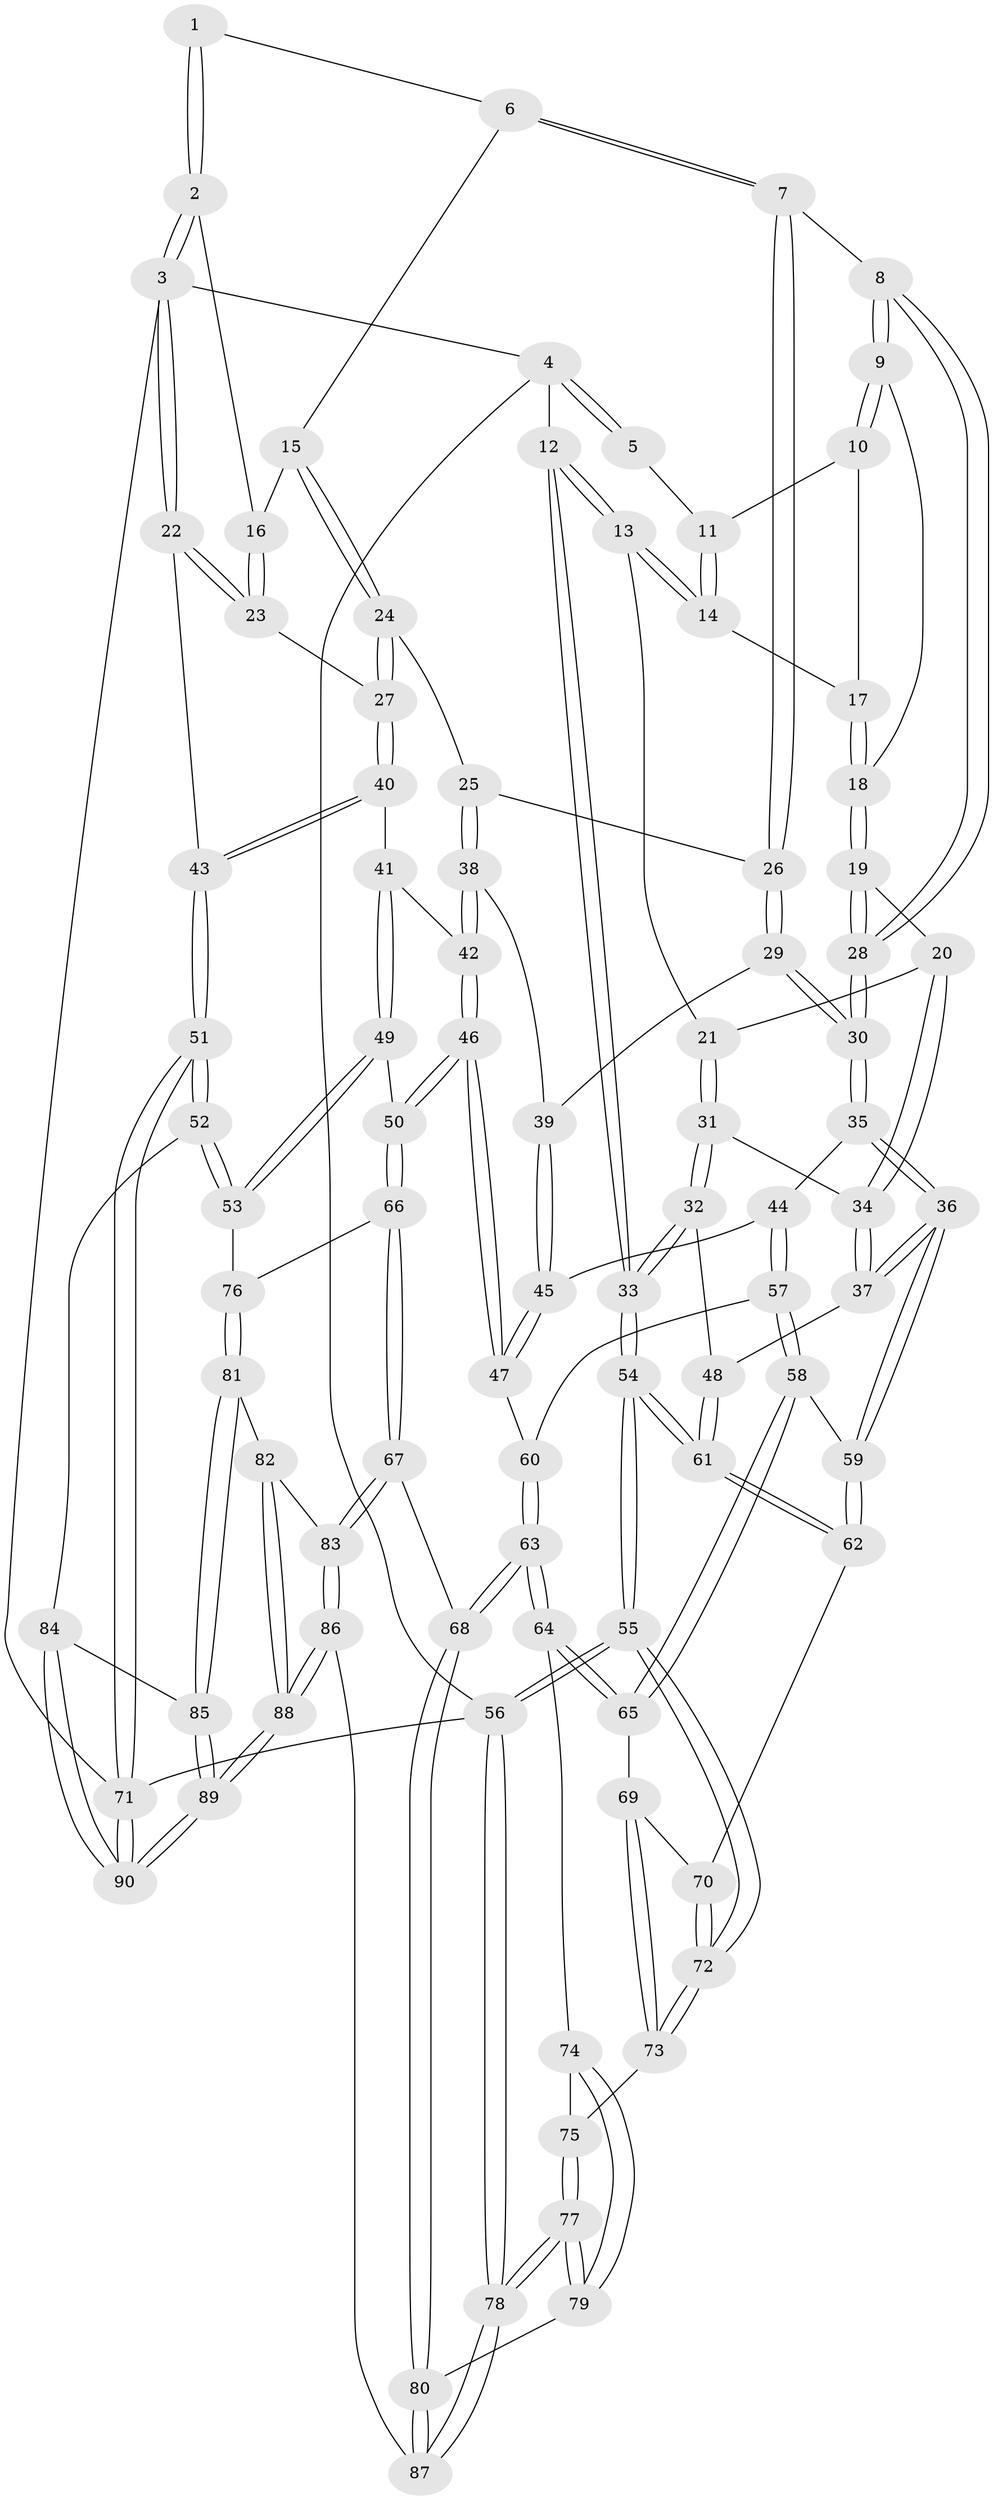 // coarse degree distribution, {2: 0.13846153846153847, 4: 0.12307692307692308, 5: 0.046153846153846156, 3: 0.6923076923076923}
// Generated by graph-tools (version 1.1) at 2025/54/03/04/25 22:54:49]
// undirected, 90 vertices, 222 edges
graph export_dot {
  node [color=gray90,style=filled];
  1 [pos="+0.4911143817391891+0"];
  2 [pos="+1+0"];
  3 [pos="+1+0"];
  4 [pos="+0+0"];
  5 [pos="+0.3531735706567816+0"];
  6 [pos="+0.5098977424563554+0"];
  7 [pos="+0.5228527598402387+0.2226126200709542"];
  8 [pos="+0.42431223644275273+0.24946194742848316"];
  9 [pos="+0.3784772976598478+0.22954351099639914"];
  10 [pos="+0.33859742993148345+0.17178447494099916"];
  11 [pos="+0.3072473781268782+0.07571716387139173"];
  12 [pos="+0+0"];
  13 [pos="+0+0.09211865421264771"];
  14 [pos="+0.19795648360509013+0.2009447541572848"];
  15 [pos="+0.8132576488840996+0.17596128638301275"];
  16 [pos="+1+0"];
  17 [pos="+0.19890517789012002+0.20209347228083743"];
  18 [pos="+0.23068334035491864+0.2545294827031896"];
  19 [pos="+0.22853239947547657+0.3347281398812558"];
  20 [pos="+0.15654359872045254+0.36534352057363767"];
  21 [pos="+0.08805876723694775+0.3398792300304761"];
  22 [pos="+1+0.3280002917246845"];
  23 [pos="+0.9608620748887445+0.2912524511891348"];
  24 [pos="+0.7801920729352847+0.2698223371675341"];
  25 [pos="+0.6449401557383416+0.28973782145300336"];
  26 [pos="+0.5780333298030024+0.2730845398365172"];
  27 [pos="+0.8224464365950032+0.32141321158104663"];
  28 [pos="+0.3259931168370936+0.4068027411855144"];
  29 [pos="+0.5218512617316358+0.38231927541151645"];
  30 [pos="+0.33418131494332+0.43873558464546286"];
  31 [pos="+0.007195525162063584+0.48840634743690997"];
  32 [pos="+0+0.5085507057048796"];
  33 [pos="+0+0.5397714908434116"];
  34 [pos="+0.15128390373891343+0.4616214868497275"];
  35 [pos="+0.33135507032467+0.4943237080823025"];
  36 [pos="+0.26131038947474655+0.5457451071968701"];
  37 [pos="+0.22763875220555652+0.5394643898665396"];
  38 [pos="+0.644401525545788+0.47117727667837145"];
  39 [pos="+0.5200110525391253+0.4846391806159191"];
  40 [pos="+0.8416129683620645+0.37581699650779454"];
  41 [pos="+0.8162988457732774+0.4994120201925683"];
  42 [pos="+0.6774754219280837+0.5265419261442728"];
  43 [pos="+1+0.5012453885220591"];
  44 [pos="+0.4198106339625599+0.5411137610718946"];
  45 [pos="+0.49285628777281487+0.5328459042392316"];
  46 [pos="+0.6192399379080504+0.6334476974563407"];
  47 [pos="+0.5617427626577632+0.595955848015439"];
  48 [pos="+0.11782804039279317+0.5894333225634815"];
  49 [pos="+0.8599788928167227+0.5850340373426255"];
  50 [pos="+0.6388632275800774+0.7098551375191541"];
  51 [pos="+1+0.7175810585437756"];
  52 [pos="+1+0.723998581163518"];
  53 [pos="+1+0.7084532186165884"];
  54 [pos="+0+1"];
  55 [pos="+0+1"];
  56 [pos="+0+1"];
  57 [pos="+0.42000173195762913+0.6019091053622819"];
  58 [pos="+0.38653703054626704+0.6981258581774777"];
  59 [pos="+0.2632871799985303+0.6048326863804981"];
  60 [pos="+0.47250372121786105+0.6535059113949767"];
  61 [pos="+0.09772162421232755+0.7445879515112526"];
  62 [pos="+0.22462470347646185+0.7122246970719335"];
  63 [pos="+0.4976531554035445+0.7993524977969722"];
  64 [pos="+0.46940868101938327+0.7963633615719313"];
  65 [pos="+0.39394601775776406+0.7356889452671841"];
  66 [pos="+0.6333502723642412+0.760774575542338"];
  67 [pos="+0.6058822463530273+0.7858956757493863"];
  68 [pos="+0.5484494131818686+0.8134735191622301"];
  69 [pos="+0.2790306057302839+0.7557287263243974"];
  70 [pos="+0.2275734001963989+0.7148554470228041"];
  71 [pos="+1+1"];
  72 [pos="+0.20716111232230233+0.8961166991908811"];
  73 [pos="+0.27844462603004755+0.8473337246648314"];
  74 [pos="+0.39514890719713097+0.8520159390363586"];
  75 [pos="+0.33206224239266874+0.8657861902830913"];
  76 [pos="+0.7288117124164187+0.7879309339263172"];
  77 [pos="+0.31704253409929506+1"];
  78 [pos="+0.21837826538122088+1"];
  79 [pos="+0.3869184867920115+0.9867833370170993"];
  80 [pos="+0.5350184570002808+0.9106325318419624"];
  81 [pos="+0.8024534294159869+0.9150888137557884"];
  82 [pos="+0.7732424326633557+0.9362682727793211"];
  83 [pos="+0.6884837809007973+0.9388233179206313"];
  84 [pos="+0.8983273844752753+0.910412428028191"];
  85 [pos="+0.8603851717818722+0.9330285398828422"];
  86 [pos="+0.6308749661203616+1"];
  87 [pos="+0.6140899838809105+1"];
  88 [pos="+0.6581419159717025+1"];
  89 [pos="+0.8299100493870171+1"];
  90 [pos="+1+1"];
  1 -- 2;
  1 -- 2;
  1 -- 6;
  2 -- 3;
  2 -- 3;
  2 -- 16;
  3 -- 4;
  3 -- 22;
  3 -- 22;
  3 -- 71;
  4 -- 5;
  4 -- 5;
  4 -- 12;
  4 -- 56;
  5 -- 11;
  6 -- 7;
  6 -- 7;
  6 -- 15;
  7 -- 8;
  7 -- 26;
  7 -- 26;
  8 -- 9;
  8 -- 9;
  8 -- 28;
  8 -- 28;
  9 -- 10;
  9 -- 10;
  9 -- 18;
  10 -- 11;
  10 -- 17;
  11 -- 14;
  11 -- 14;
  12 -- 13;
  12 -- 13;
  12 -- 33;
  12 -- 33;
  13 -- 14;
  13 -- 14;
  13 -- 21;
  14 -- 17;
  15 -- 16;
  15 -- 24;
  15 -- 24;
  16 -- 23;
  16 -- 23;
  17 -- 18;
  17 -- 18;
  18 -- 19;
  18 -- 19;
  19 -- 20;
  19 -- 28;
  19 -- 28;
  20 -- 21;
  20 -- 34;
  20 -- 34;
  21 -- 31;
  21 -- 31;
  22 -- 23;
  22 -- 23;
  22 -- 43;
  23 -- 27;
  24 -- 25;
  24 -- 27;
  24 -- 27;
  25 -- 26;
  25 -- 38;
  25 -- 38;
  26 -- 29;
  26 -- 29;
  27 -- 40;
  27 -- 40;
  28 -- 30;
  28 -- 30;
  29 -- 30;
  29 -- 30;
  29 -- 39;
  30 -- 35;
  30 -- 35;
  31 -- 32;
  31 -- 32;
  31 -- 34;
  32 -- 33;
  32 -- 33;
  32 -- 48;
  33 -- 54;
  33 -- 54;
  34 -- 37;
  34 -- 37;
  35 -- 36;
  35 -- 36;
  35 -- 44;
  36 -- 37;
  36 -- 37;
  36 -- 59;
  36 -- 59;
  37 -- 48;
  38 -- 39;
  38 -- 42;
  38 -- 42;
  39 -- 45;
  39 -- 45;
  40 -- 41;
  40 -- 43;
  40 -- 43;
  41 -- 42;
  41 -- 49;
  41 -- 49;
  42 -- 46;
  42 -- 46;
  43 -- 51;
  43 -- 51;
  44 -- 45;
  44 -- 57;
  44 -- 57;
  45 -- 47;
  45 -- 47;
  46 -- 47;
  46 -- 47;
  46 -- 50;
  46 -- 50;
  47 -- 60;
  48 -- 61;
  48 -- 61;
  49 -- 50;
  49 -- 53;
  49 -- 53;
  50 -- 66;
  50 -- 66;
  51 -- 52;
  51 -- 52;
  51 -- 71;
  51 -- 71;
  52 -- 53;
  52 -- 53;
  52 -- 84;
  53 -- 76;
  54 -- 55;
  54 -- 55;
  54 -- 61;
  54 -- 61;
  55 -- 56;
  55 -- 56;
  55 -- 72;
  55 -- 72;
  56 -- 78;
  56 -- 78;
  56 -- 71;
  57 -- 58;
  57 -- 58;
  57 -- 60;
  58 -- 59;
  58 -- 65;
  58 -- 65;
  59 -- 62;
  59 -- 62;
  60 -- 63;
  60 -- 63;
  61 -- 62;
  61 -- 62;
  62 -- 70;
  63 -- 64;
  63 -- 64;
  63 -- 68;
  63 -- 68;
  64 -- 65;
  64 -- 65;
  64 -- 74;
  65 -- 69;
  66 -- 67;
  66 -- 67;
  66 -- 76;
  67 -- 68;
  67 -- 83;
  67 -- 83;
  68 -- 80;
  68 -- 80;
  69 -- 70;
  69 -- 73;
  69 -- 73;
  70 -- 72;
  70 -- 72;
  71 -- 90;
  71 -- 90;
  72 -- 73;
  72 -- 73;
  73 -- 75;
  74 -- 75;
  74 -- 79;
  74 -- 79;
  75 -- 77;
  75 -- 77;
  76 -- 81;
  76 -- 81;
  77 -- 78;
  77 -- 78;
  77 -- 79;
  77 -- 79;
  78 -- 87;
  78 -- 87;
  79 -- 80;
  80 -- 87;
  80 -- 87;
  81 -- 82;
  81 -- 85;
  81 -- 85;
  82 -- 83;
  82 -- 88;
  82 -- 88;
  83 -- 86;
  83 -- 86;
  84 -- 85;
  84 -- 90;
  84 -- 90;
  85 -- 89;
  85 -- 89;
  86 -- 87;
  86 -- 88;
  86 -- 88;
  88 -- 89;
  88 -- 89;
  89 -- 90;
  89 -- 90;
}
